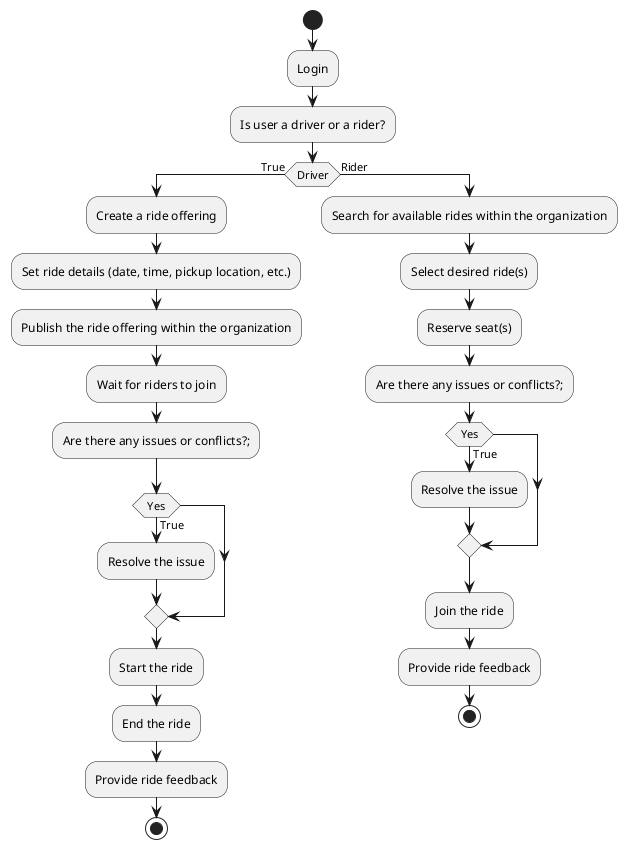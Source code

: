 @startuml ActivityDiagramCarpooling
start

:Login;
:Is user a driver or a rider?;
if (Driver) then (True)
  :Create a ride offering;
  :Set ride details (date, time, pickup location, etc.);
  :Publish the ride offering within the organization;
  :Wait for riders to join;
  :Are there any issues or conflicts?;;
  if (Yes) then (True)
    :Resolve the issue;
  endif
  :Start the ride;
  :End the ride;
  :Provide ride feedback;
  stop
else (Rider)
  :Search for available rides within the organization;
  :Select desired ride(s);
  :Reserve seat(s);
  :Are there any issues or conflicts?;;
  if (Yes) then (True)
    :Resolve the issue;
  endif
  :Join the ride;
  :Provide ride feedback;
  stop
endif

@enduml
